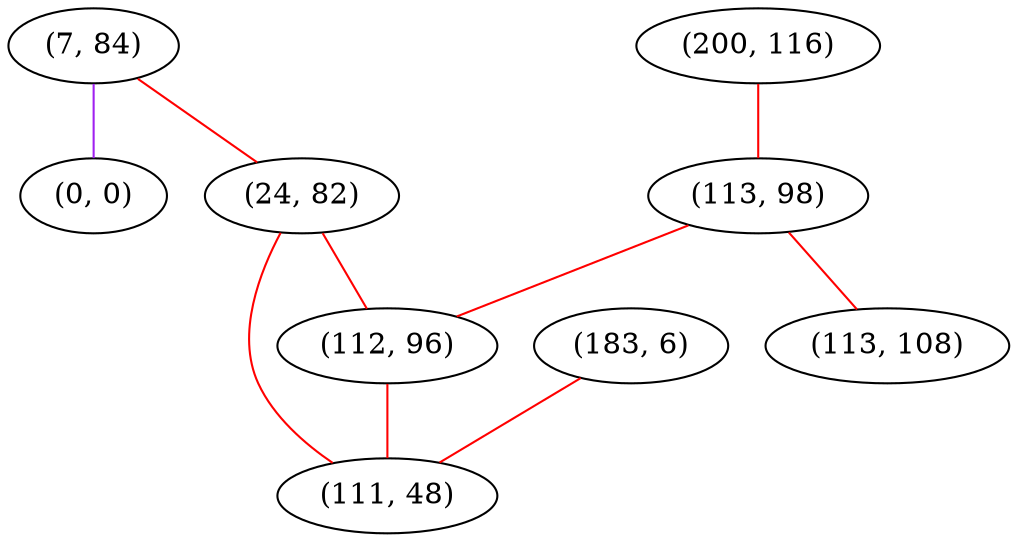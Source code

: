 graph "" {
"(7, 84)";
"(0, 0)";
"(24, 82)";
"(200, 116)";
"(113, 98)";
"(112, 96)";
"(113, 108)";
"(183, 6)";
"(111, 48)";
"(7, 84)" -- "(0, 0)"  [color=purple, key=0, weight=4];
"(7, 84)" -- "(24, 82)"  [color=red, key=0, weight=1];
"(24, 82)" -- "(112, 96)"  [color=red, key=0, weight=1];
"(24, 82)" -- "(111, 48)"  [color=red, key=0, weight=1];
"(200, 116)" -- "(113, 98)"  [color=red, key=0, weight=1];
"(113, 98)" -- "(112, 96)"  [color=red, key=0, weight=1];
"(113, 98)" -- "(113, 108)"  [color=red, key=0, weight=1];
"(112, 96)" -- "(111, 48)"  [color=red, key=0, weight=1];
"(183, 6)" -- "(111, 48)"  [color=red, key=0, weight=1];
}
